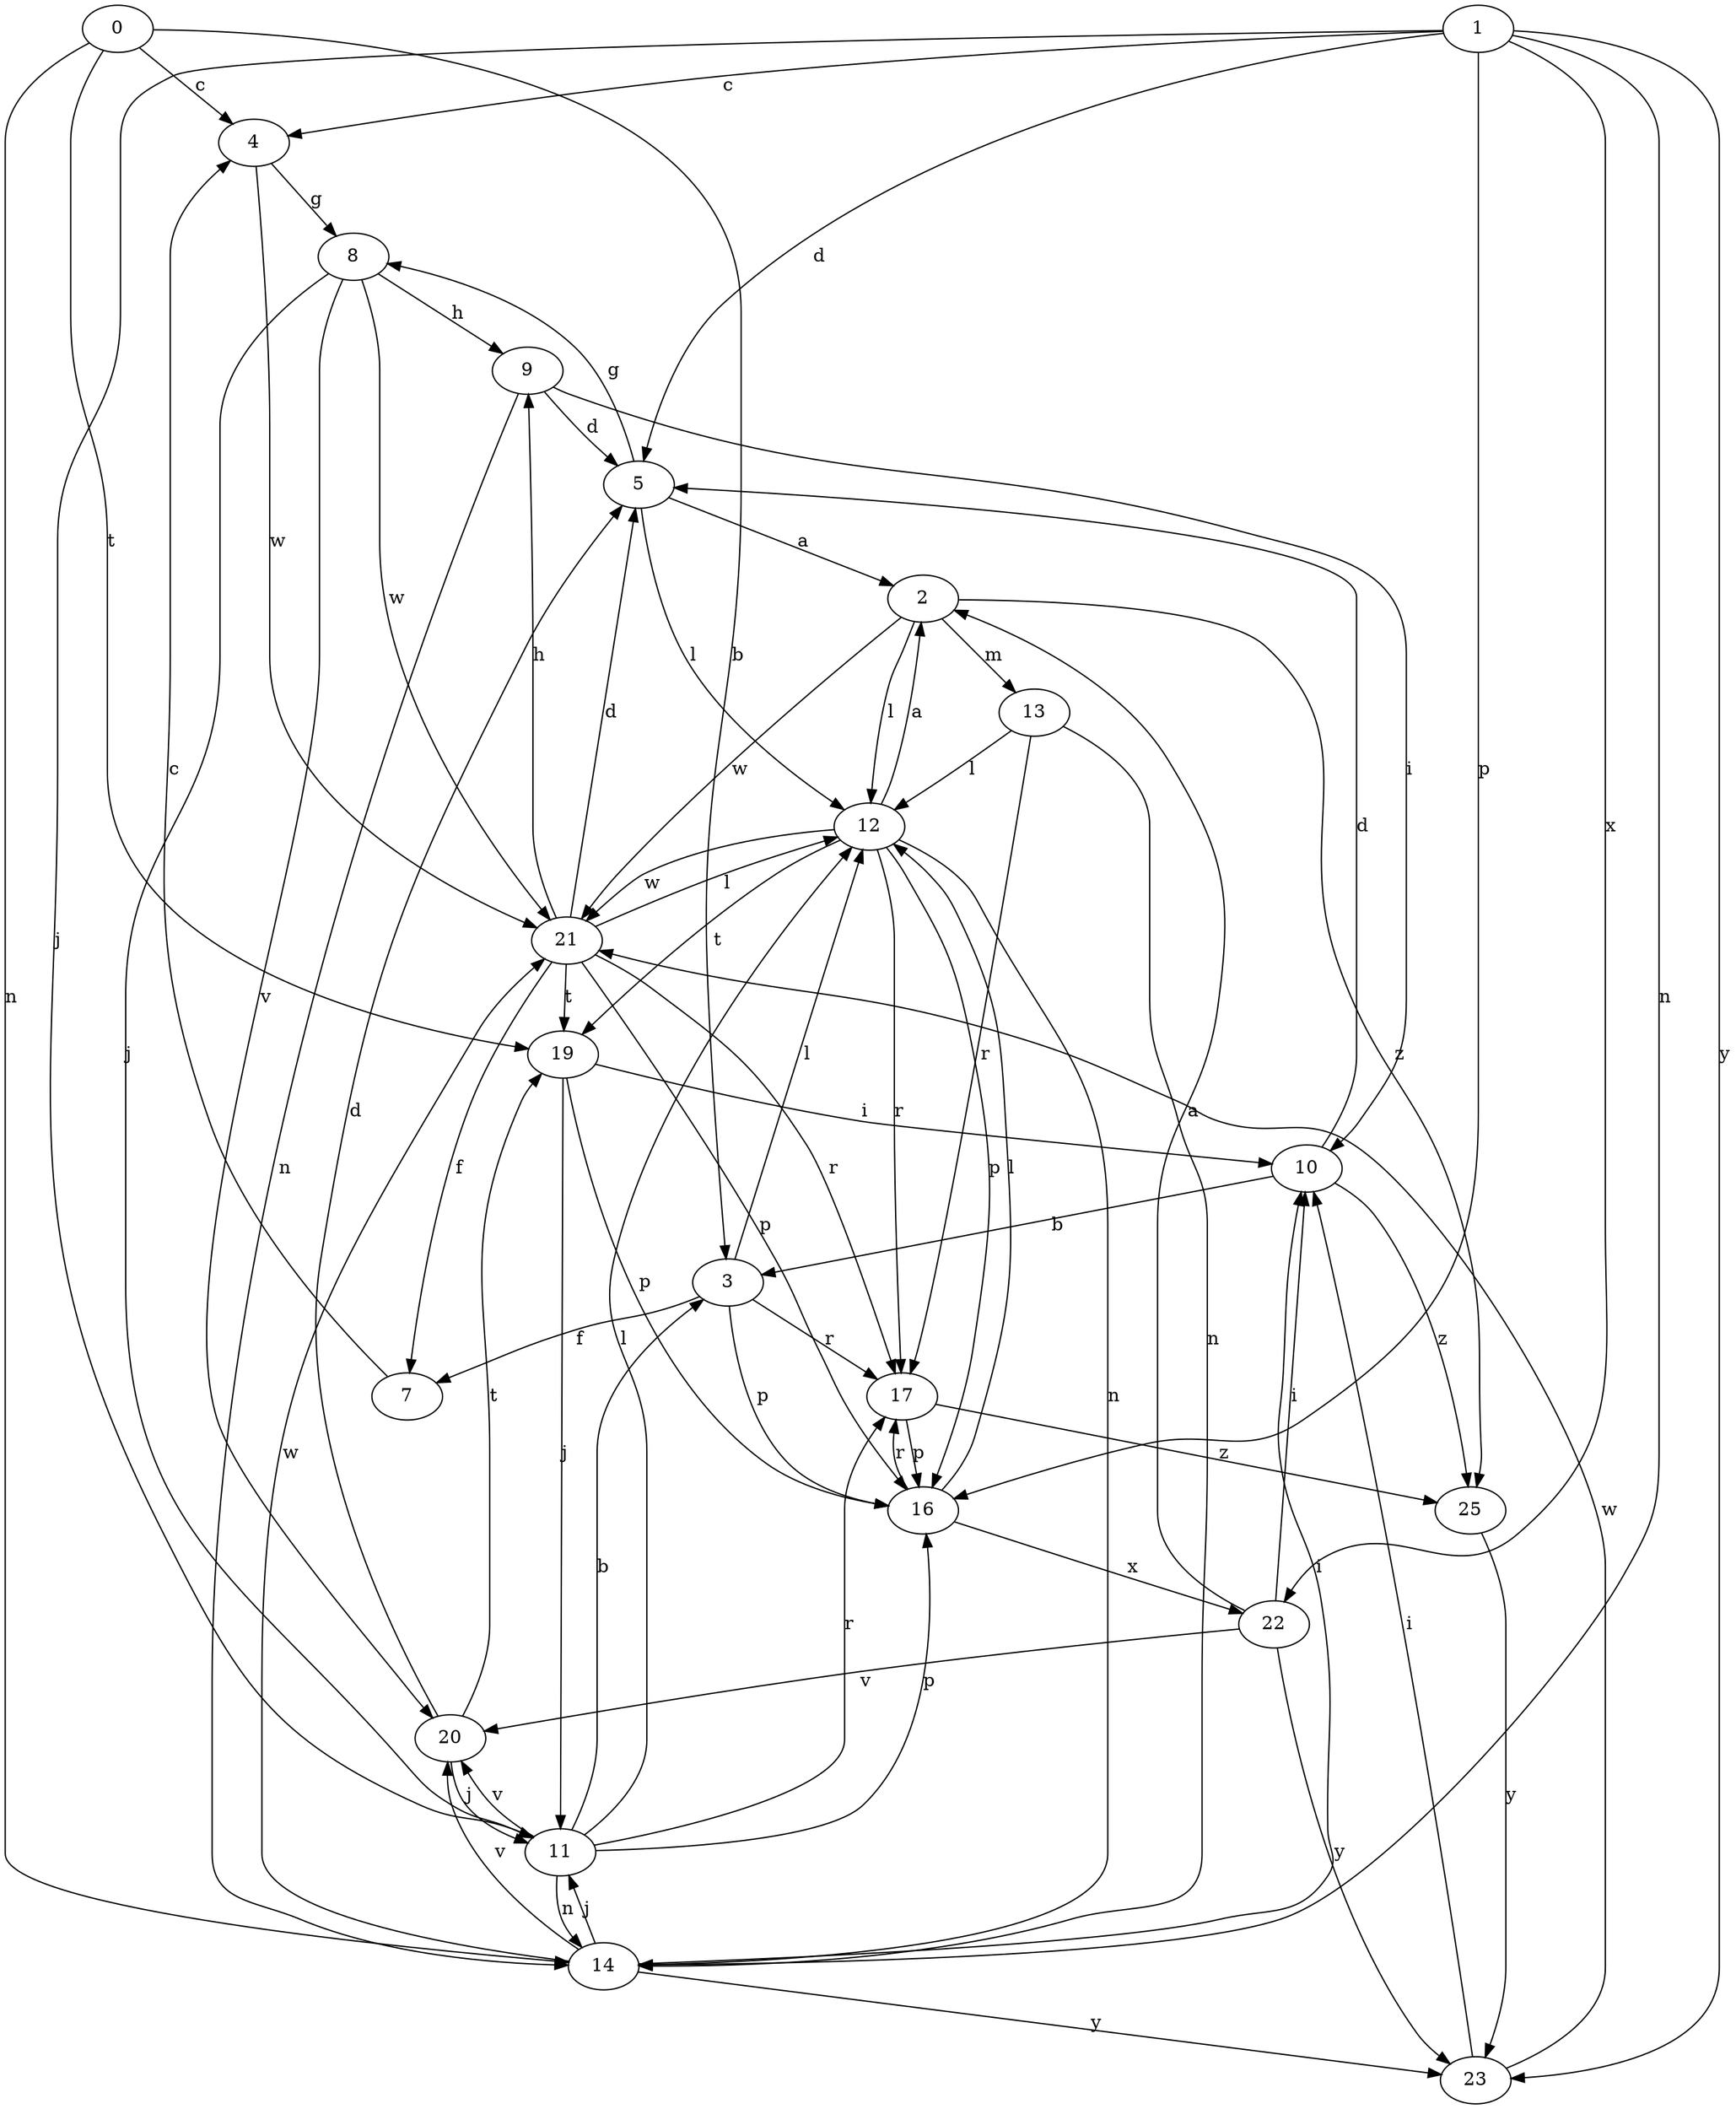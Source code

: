 strict digraph  {
1;
2;
3;
4;
5;
7;
8;
9;
10;
11;
12;
13;
0;
14;
16;
17;
19;
20;
21;
22;
23;
25;
1 -> 4  [label=c];
1 -> 5  [label=d];
1 -> 11  [label=j];
1 -> 14  [label=n];
1 -> 16  [label=p];
1 -> 22  [label=x];
1 -> 23  [label=y];
2 -> 12  [label=l];
2 -> 13  [label=m];
2 -> 21  [label=w];
2 -> 25  [label=z];
3 -> 7  [label=f];
3 -> 12  [label=l];
3 -> 16  [label=p];
3 -> 17  [label=r];
4 -> 8  [label=g];
4 -> 21  [label=w];
5 -> 2  [label=a];
5 -> 8  [label=g];
5 -> 12  [label=l];
7 -> 4  [label=c];
8 -> 9  [label=h];
8 -> 11  [label=j];
8 -> 20  [label=v];
8 -> 21  [label=w];
9 -> 5  [label=d];
9 -> 10  [label=i];
9 -> 14  [label=n];
10 -> 3  [label=b];
10 -> 5  [label=d];
10 -> 25  [label=z];
11 -> 3  [label=b];
11 -> 12  [label=l];
11 -> 14  [label=n];
11 -> 16  [label=p];
11 -> 17  [label=r];
11 -> 20  [label=v];
12 -> 2  [label=a];
12 -> 14  [label=n];
12 -> 16  [label=p];
12 -> 17  [label=r];
12 -> 19  [label=t];
12 -> 21  [label=w];
13 -> 12  [label=l];
13 -> 14  [label=n];
13 -> 17  [label=r];
0 -> 3  [label=b];
0 -> 4  [label=c];
0 -> 14  [label=n];
0 -> 19  [label=t];
14 -> 10  [label=i];
14 -> 11  [label=j];
14 -> 20  [label=v];
14 -> 21  [label=w];
14 -> 23  [label=y];
16 -> 12  [label=l];
16 -> 17  [label=r];
16 -> 22  [label=x];
17 -> 16  [label=p];
17 -> 25  [label=z];
19 -> 10  [label=i];
19 -> 11  [label=j];
19 -> 16  [label=p];
20 -> 5  [label=d];
20 -> 11  [label=j];
20 -> 19  [label=t];
21 -> 5  [label=d];
21 -> 7  [label=f];
21 -> 9  [label=h];
21 -> 12  [label=l];
21 -> 16  [label=p];
21 -> 17  [label=r];
21 -> 19  [label=t];
22 -> 2  [label=a];
22 -> 10  [label=i];
22 -> 20  [label=v];
22 -> 23  [label=y];
23 -> 10  [label=i];
23 -> 21  [label=w];
25 -> 23  [label=y];
}
